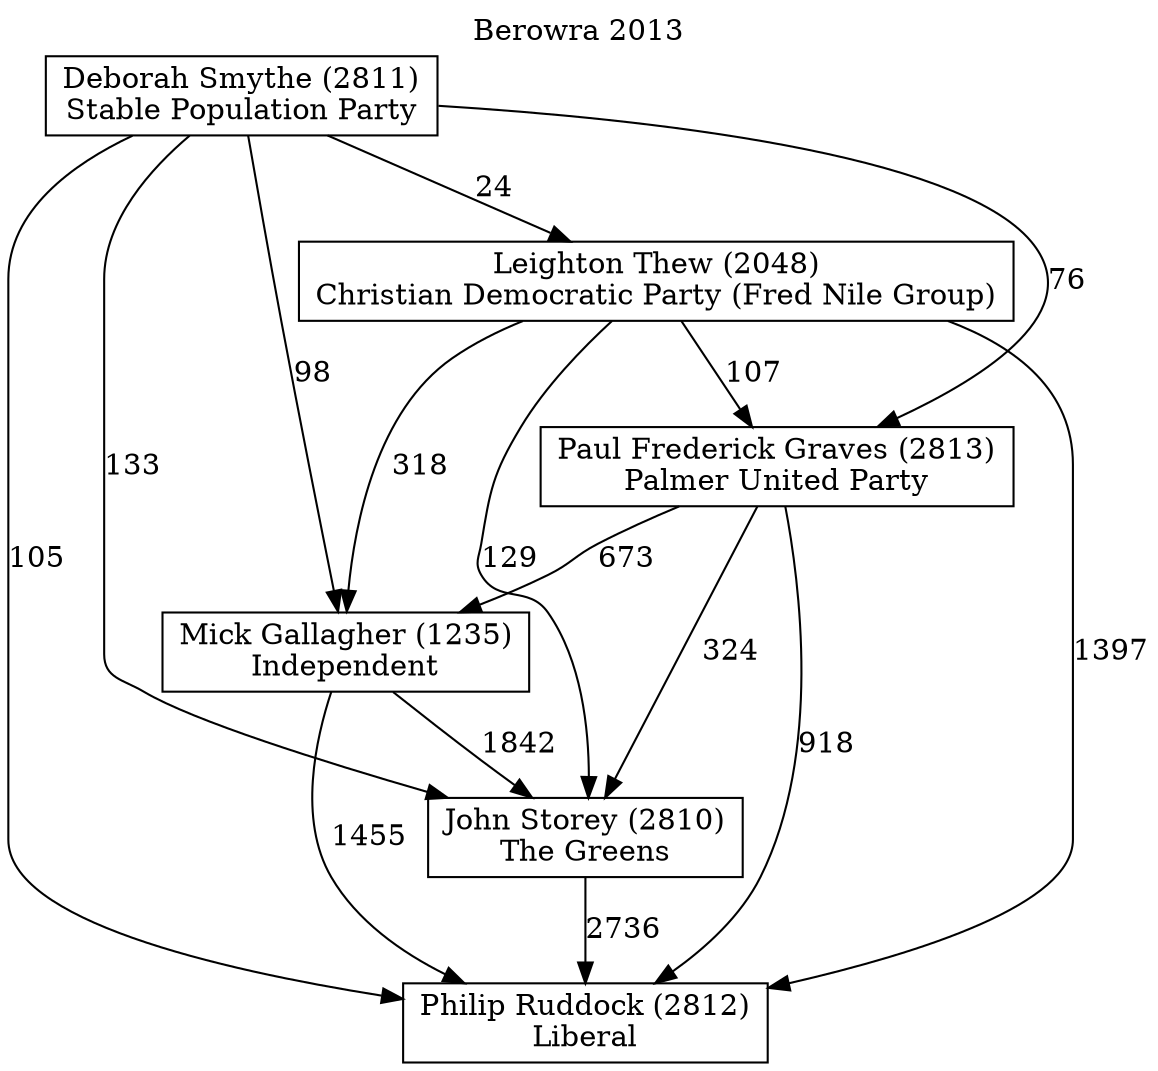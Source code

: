 // House preference flow
digraph "Philip Ruddock (2812)_Berowra_2013" {
	graph [label="Berowra 2013" labelloc=t mclimit=2]
	node [shape=box]
	"Philip Ruddock (2812)" [label="Philip Ruddock (2812)
Liberal"]
	"John Storey (2810)" [label="John Storey (2810)
The Greens"]
	"Mick Gallagher (1235)" [label="Mick Gallagher (1235)
Independent"]
	"Paul Frederick Graves (2813)" [label="Paul Frederick Graves (2813)
Palmer United Party"]
	"Leighton Thew (2048)" [label="Leighton Thew (2048)
Christian Democratic Party (Fred Nile Group)"]
	"Deborah Smythe (2811)" [label="Deborah Smythe (2811)
Stable Population Party"]
	"John Storey (2810)" -> "Philip Ruddock (2812)" [label=2736]
	"Mick Gallagher (1235)" -> "John Storey (2810)" [label=1842]
	"Paul Frederick Graves (2813)" -> "Mick Gallagher (1235)" [label=673]
	"Leighton Thew (2048)" -> "Paul Frederick Graves (2813)" [label=107]
	"Deborah Smythe (2811)" -> "Leighton Thew (2048)" [label=24]
	"Mick Gallagher (1235)" -> "Philip Ruddock (2812)" [label=1455]
	"Paul Frederick Graves (2813)" -> "Philip Ruddock (2812)" [label=918]
	"Leighton Thew (2048)" -> "Philip Ruddock (2812)" [label=1397]
	"Deborah Smythe (2811)" -> "Philip Ruddock (2812)" [label=105]
	"Deborah Smythe (2811)" -> "Paul Frederick Graves (2813)" [label=76]
	"Leighton Thew (2048)" -> "Mick Gallagher (1235)" [label=318]
	"Deborah Smythe (2811)" -> "Mick Gallagher (1235)" [label=98]
	"Paul Frederick Graves (2813)" -> "John Storey (2810)" [label=324]
	"Leighton Thew (2048)" -> "John Storey (2810)" [label=129]
	"Deborah Smythe (2811)" -> "John Storey (2810)" [label=133]
}
